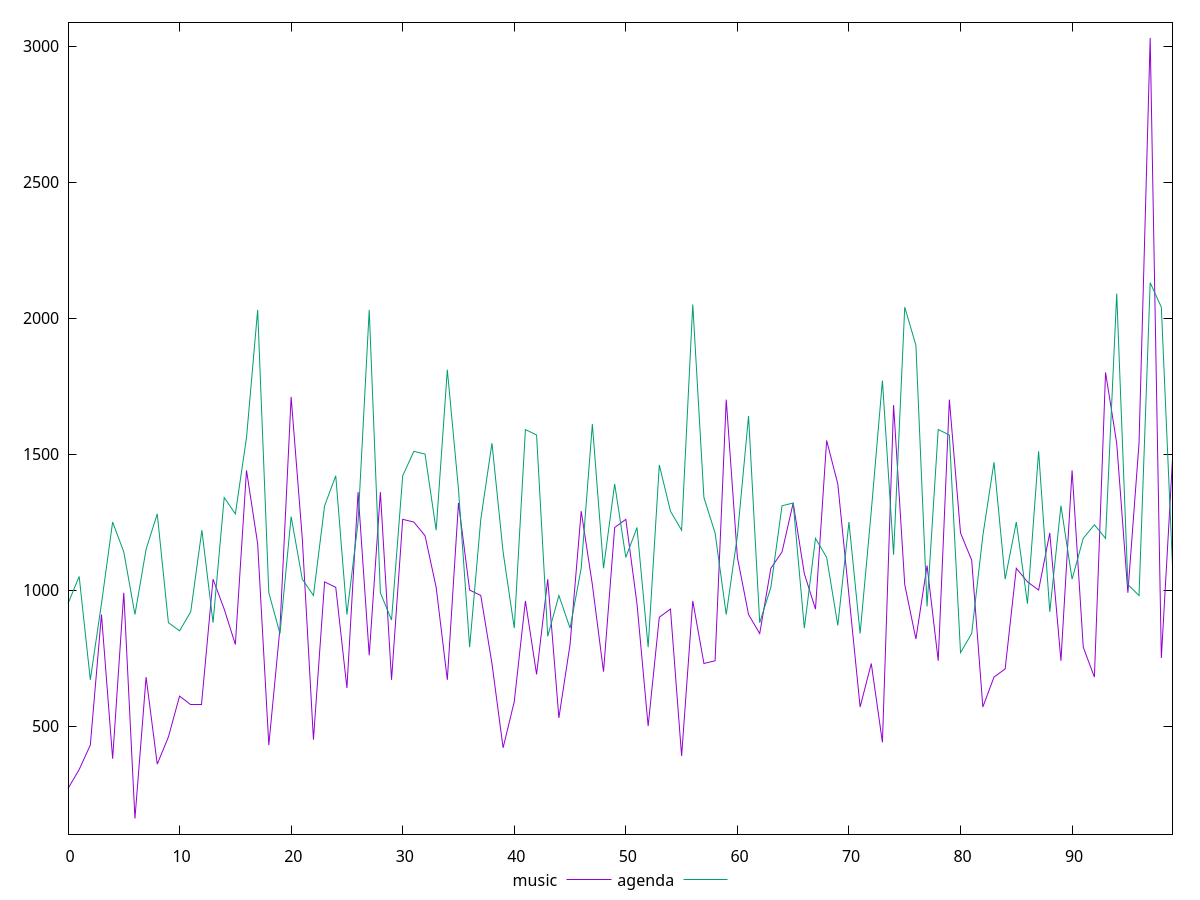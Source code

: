 reset

$music <<EOF
0 270
1 340
2 430
3 910
4 380
5 990
6 160
7 680
8 360
9 460
10 610
11 580
12 580
13 1040
14 930
15 800
16 1440
17 1170
18 430
19 860
20 1710
21 1190
22 450
23 1030
24 1010
25 640
26 1360
27 760
28 1360
29 670
30 1260
31 1250
32 1200
33 1010
34 670
35 1320
36 1000
37 980
38 730
39 420
40 590
41 960
42 690
43 1040
44 530
45 800
46 1290
47 1020
48 700
49 1230
50 1260
51 950
52 500
53 900
54 930
55 390
56 960
57 730
58 740
59 1700
60 1120
61 910
62 840
63 1080
64 1140
65 1320
66 1060
67 930
68 1550
69 1390
70 980
71 570
72 730
73 440
74 1680
75 1020
76 820
77 1090
78 740
79 1700
80 1210
81 1110
82 570
83 680
84 710
85 1080
86 1030
87 1000
88 1210
89 740
90 1440
91 790
92 680
93 1800
94 1540
95 990
96 1540
97 3030
98 750
99 1480
EOF

$agenda <<EOF
0 950
1 1050
2 670
3 950
4 1250
5 1140
6 910
7 1150
8 1280
9 880
10 850
11 920
12 1220
13 880
14 1340
15 1280
16 1560
17 2030
18 990
19 840
20 1270
21 1040
22 980
23 1310
24 1420
25 910
26 1250
27 2030
28 990
29 890
30 1420
31 1510
32 1500
33 1220
34 1810
35 1370
36 790
37 1260
38 1540
39 1140
40 860
41 1590
42 1570
43 830
44 980
45 860
46 1080
47 1610
48 1080
49 1390
50 1120
51 1230
52 790
53 1460
54 1290
55 1220
56 2050
57 1340
58 1210
59 910
60 1200
61 1640
62 880
63 1010
64 1310
65 1320
66 860
67 1190
68 1120
69 870
70 1250
71 840
72 1290
73 1770
74 1130
75 2040
76 1900
77 940
78 1590
79 1570
80 770
81 840
82 1200
83 1470
84 1040
85 1250
86 950
87 1510
88 920
89 1310
90 1040
91 1190
92 1240
93 1190
94 2090
95 1020
96 980
97 2130
98 2040
99 1090
EOF

set key outside below
set xrange [0:99]
set yrange [102.6:3087.4]
set trange [102.6:3087.4]
set terminal svg size 640, 520 enhanced background rgb 'white'
set output "reports/report_00027_2021-02-24T12-40-31.850Z/uses-http2/comparison/line/0_vs_1.svg"

plot $music title "music" with line, \
     $agenda title "agenda" with line

reset

